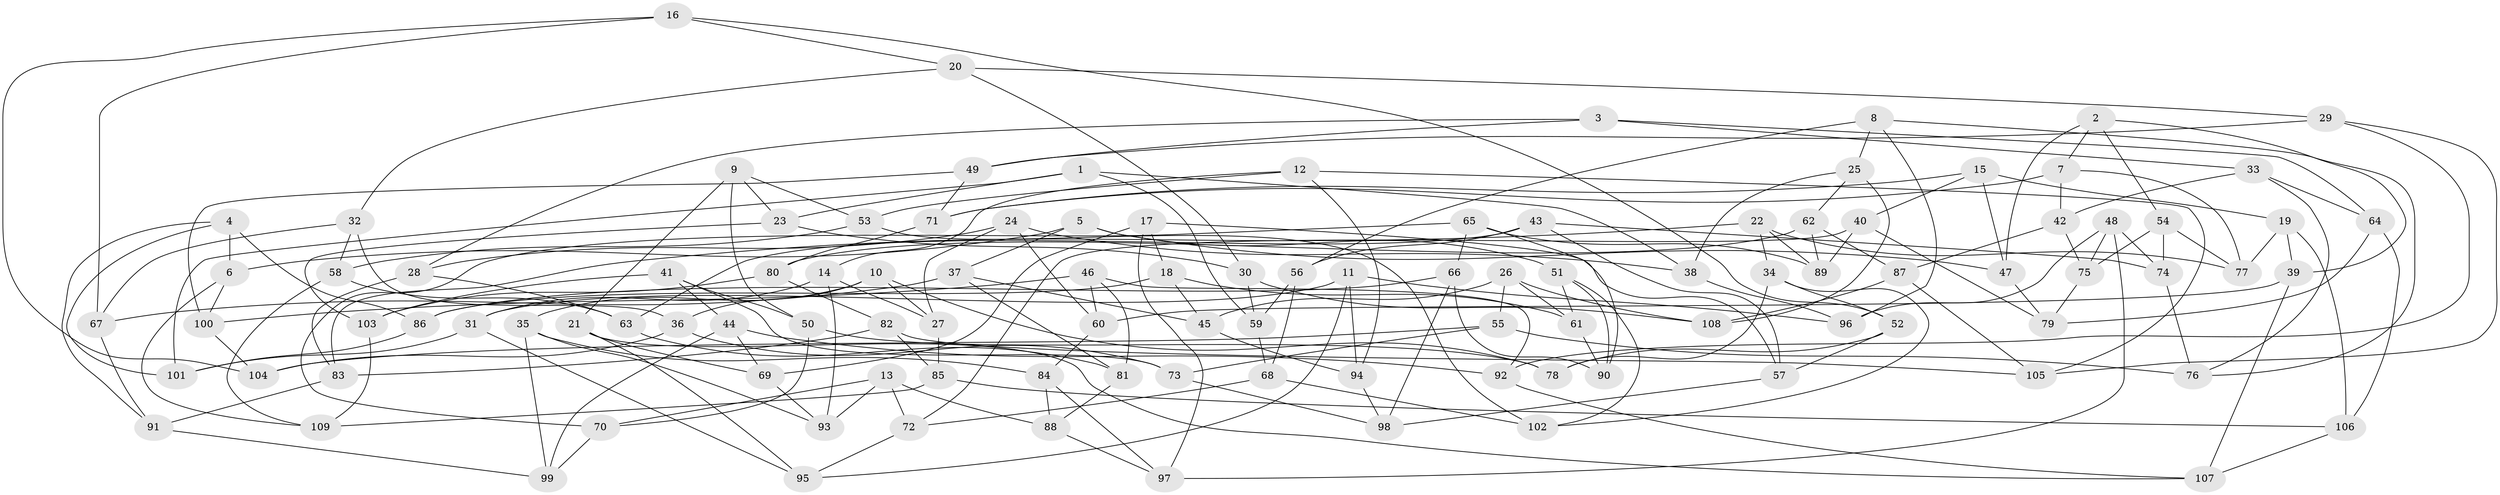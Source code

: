 // Generated by graph-tools (version 1.1) at 2025/26/03/09/25 03:26:52]
// undirected, 109 vertices, 218 edges
graph export_dot {
graph [start="1"]
  node [color=gray90,style=filled];
  1;
  2;
  3;
  4;
  5;
  6;
  7;
  8;
  9;
  10;
  11;
  12;
  13;
  14;
  15;
  16;
  17;
  18;
  19;
  20;
  21;
  22;
  23;
  24;
  25;
  26;
  27;
  28;
  29;
  30;
  31;
  32;
  33;
  34;
  35;
  36;
  37;
  38;
  39;
  40;
  41;
  42;
  43;
  44;
  45;
  46;
  47;
  48;
  49;
  50;
  51;
  52;
  53;
  54;
  55;
  56;
  57;
  58;
  59;
  60;
  61;
  62;
  63;
  64;
  65;
  66;
  67;
  68;
  69;
  70;
  71;
  72;
  73;
  74;
  75;
  76;
  77;
  78;
  79;
  80;
  81;
  82;
  83;
  84;
  85;
  86;
  87;
  88;
  89;
  90;
  91;
  92;
  93;
  94;
  95;
  96;
  97;
  98;
  99;
  100;
  101;
  102;
  103;
  104;
  105;
  106;
  107;
  108;
  109;
  1 -- 59;
  1 -- 23;
  1 -- 101;
  1 -- 38;
  2 -- 54;
  2 -- 7;
  2 -- 47;
  2 -- 39;
  3 -- 28;
  3 -- 64;
  3 -- 49;
  3 -- 33;
  4 -- 91;
  4 -- 6;
  4 -- 86;
  4 -- 101;
  5 -- 6;
  5 -- 37;
  5 -- 51;
  5 -- 47;
  6 -- 100;
  6 -- 109;
  7 -- 77;
  7 -- 71;
  7 -- 42;
  8 -- 96;
  8 -- 25;
  8 -- 76;
  8 -- 56;
  9 -- 50;
  9 -- 53;
  9 -- 23;
  9 -- 21;
  10 -- 35;
  10 -- 27;
  10 -- 36;
  10 -- 78;
  11 -- 31;
  11 -- 94;
  11 -- 96;
  11 -- 95;
  12 -- 94;
  12 -- 105;
  12 -- 14;
  12 -- 53;
  13 -- 70;
  13 -- 72;
  13 -- 93;
  13 -- 88;
  14 -- 93;
  14 -- 31;
  14 -- 27;
  15 -- 40;
  15 -- 47;
  15 -- 19;
  15 -- 71;
  16 -- 67;
  16 -- 52;
  16 -- 104;
  16 -- 20;
  17 -- 18;
  17 -- 57;
  17 -- 97;
  17 -- 69;
  18 -- 61;
  18 -- 45;
  18 -- 86;
  19 -- 39;
  19 -- 77;
  19 -- 106;
  20 -- 32;
  20 -- 30;
  20 -- 29;
  21 -- 95;
  21 -- 107;
  21 -- 69;
  22 -- 34;
  22 -- 83;
  22 -- 77;
  22 -- 89;
  23 -- 103;
  23 -- 30;
  24 -- 27;
  24 -- 28;
  24 -- 38;
  24 -- 60;
  25 -- 62;
  25 -- 38;
  25 -- 108;
  26 -- 55;
  26 -- 61;
  26 -- 108;
  26 -- 45;
  27 -- 85;
  28 -- 63;
  28 -- 83;
  29 -- 49;
  29 -- 105;
  29 -- 92;
  30 -- 59;
  30 -- 108;
  31 -- 101;
  31 -- 95;
  32 -- 58;
  32 -- 67;
  32 -- 36;
  33 -- 76;
  33 -- 42;
  33 -- 64;
  34 -- 102;
  34 -- 78;
  34 -- 52;
  35 -- 84;
  35 -- 93;
  35 -- 99;
  36 -- 73;
  36 -- 104;
  37 -- 67;
  37 -- 45;
  37 -- 81;
  38 -- 96;
  39 -- 107;
  39 -- 60;
  40 -- 89;
  40 -- 72;
  40 -- 79;
  41 -- 44;
  41 -- 103;
  41 -- 50;
  41 -- 73;
  42 -- 87;
  42 -- 75;
  43 -- 57;
  43 -- 74;
  43 -- 56;
  43 -- 63;
  44 -- 69;
  44 -- 92;
  44 -- 99;
  45 -- 94;
  46 -- 81;
  46 -- 100;
  46 -- 60;
  46 -- 92;
  47 -- 79;
  48 -- 75;
  48 -- 96;
  48 -- 74;
  48 -- 97;
  49 -- 71;
  49 -- 100;
  50 -- 78;
  50 -- 70;
  51 -- 90;
  51 -- 61;
  51 -- 102;
  52 -- 78;
  52 -- 57;
  53 -- 58;
  53 -- 102;
  54 -- 77;
  54 -- 74;
  54 -- 75;
  55 -- 76;
  55 -- 104;
  55 -- 73;
  56 -- 68;
  56 -- 59;
  57 -- 98;
  58 -- 63;
  58 -- 109;
  59 -- 68;
  60 -- 84;
  61 -- 90;
  62 -- 80;
  62 -- 89;
  62 -- 87;
  63 -- 81;
  64 -- 106;
  64 -- 79;
  65 -- 66;
  65 -- 90;
  65 -- 70;
  65 -- 89;
  66 -- 90;
  66 -- 86;
  66 -- 98;
  67 -- 91;
  68 -- 72;
  68 -- 102;
  69 -- 93;
  70 -- 99;
  71 -- 80;
  72 -- 95;
  73 -- 98;
  74 -- 76;
  75 -- 79;
  80 -- 82;
  80 -- 103;
  81 -- 88;
  82 -- 83;
  82 -- 105;
  82 -- 85;
  83 -- 91;
  84 -- 88;
  84 -- 97;
  85 -- 109;
  85 -- 106;
  86 -- 101;
  87 -- 105;
  87 -- 108;
  88 -- 97;
  91 -- 99;
  92 -- 107;
  94 -- 98;
  100 -- 104;
  103 -- 109;
  106 -- 107;
}
